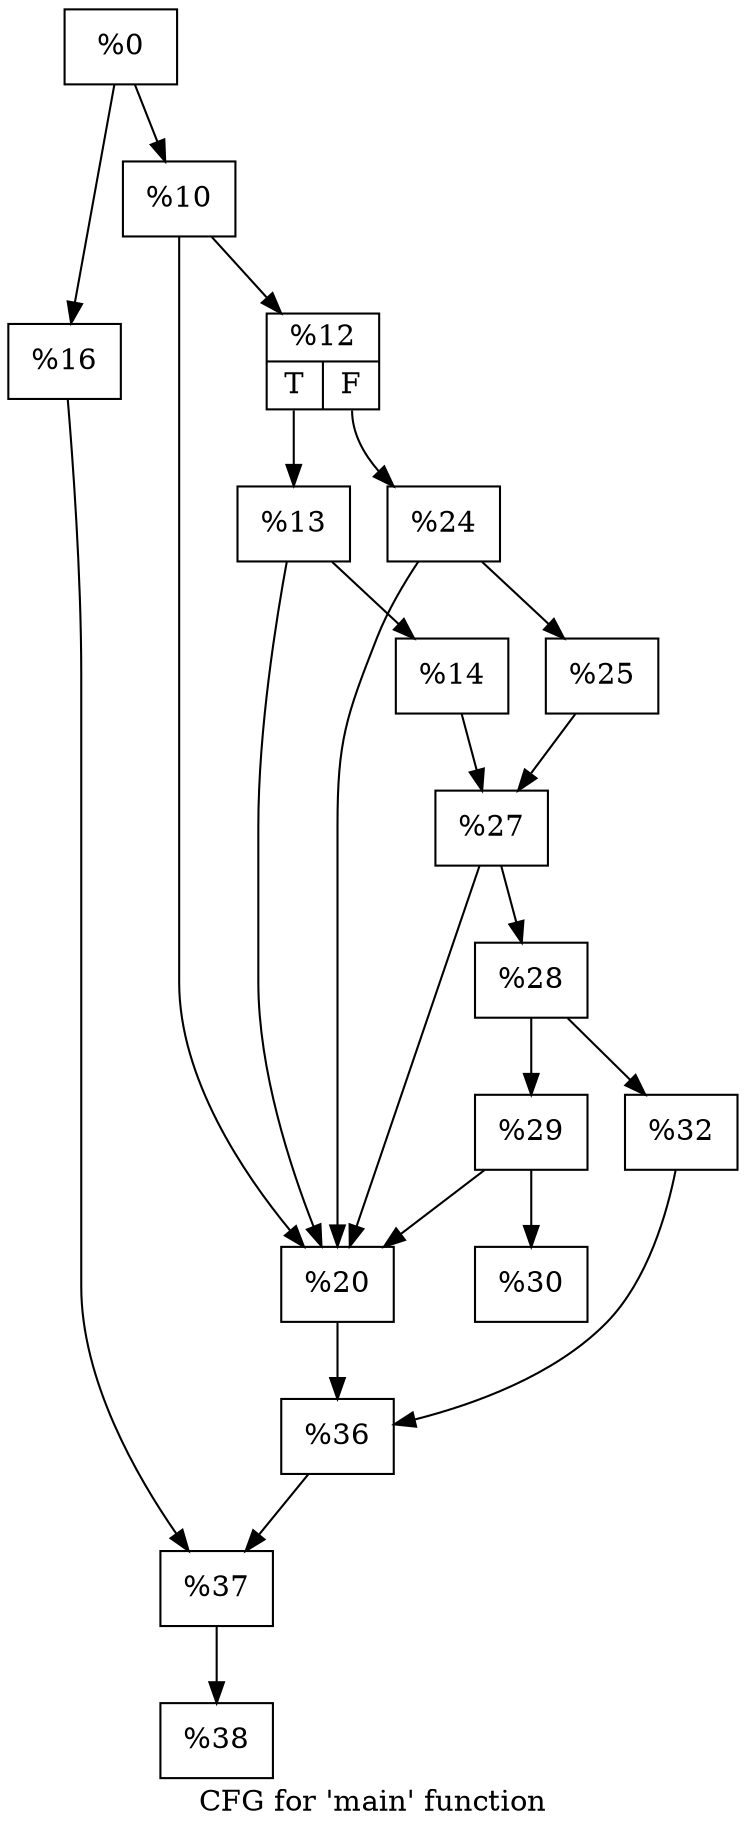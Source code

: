 digraph "CFG for 'main' function" {
	label="CFG for 'main' function";

	Node0x188ada0 [shape=record,label="{%0}"];
	Node0x188ada0 -> Node0x188afc0;
	Node0x188ada0 -> Node0x188b100;
	Node0x188afc0 [shape=record,label="{%10}"];
	Node0x188afc0 -> Node0x188b010;
	Node0x188afc0 -> Node0x188b150;
	Node0x188b010 [shape=record,label="{%12|{<s0>T|<s1>F}}"];
	Node0x188b010:s0 -> Node0x188b060;
	Node0x188b010:s1 -> Node0x188b1a0;
	Node0x188b060 [shape=record,label="{%13}"];
	Node0x188b060 -> Node0x188b0b0;
	Node0x188b060 -> Node0x188b150;
	Node0x188b0b0 [shape=record,label="{%14}"];
	Node0x188b0b0 -> Node0x188b240;
	Node0x188b100 [shape=record,label="{%16}"];
	Node0x188b100 -> Node0x188b420;
	Node0x188b150 [shape=record,label="{%20}"];
	Node0x188b150 -> Node0x188b3d0;
	Node0x188b1a0 [shape=record,label="{%24}"];
	Node0x188b1a0 -> Node0x188b1f0;
	Node0x188b1a0 -> Node0x188b150;
	Node0x188b1f0 [shape=record,label="{%25}"];
	Node0x188b1f0 -> Node0x188b240;
	Node0x188b240 [shape=record,label="{%27}"];
	Node0x188b240 -> Node0x188b290;
	Node0x188b240 -> Node0x188b150;
	Node0x188b290 [shape=record,label="{%28}"];
	Node0x188b290 -> Node0x188b2e0;
	Node0x188b290 -> Node0x188b380;
	Node0x188b2e0 [shape=record,label="{%29}"];
	Node0x188b2e0 -> Node0x188b330;
	Node0x188b2e0 -> Node0x188b150;
	Node0x188b330 [shape=record,label="{%30}"];
	Node0x188b380 [shape=record,label="{%32}"];
	Node0x188b380 -> Node0x188b3d0;
	Node0x188b3d0 [shape=record,label="{%36}"];
	Node0x188b3d0 -> Node0x188b420;
	Node0x188b420 [shape=record,label="{%37}"];
	Node0x188b420 -> Node0x188b470;
	Node0x188b470 [shape=record,label="{%38}"];
}
